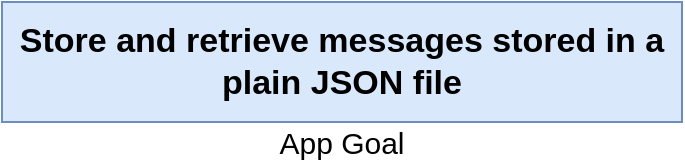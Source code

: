 <mxfile version="13.3.7" type="device" pages="17"><diagram id="Wee5JL9bCez5p_TSzyPW" name="01 - messages"><mxGraphModel dx="391" dy="241" grid="1" gridSize="10" guides="1" tooltips="1" connect="1" arrows="1" fold="1" page="1" pageScale="1" pageWidth="1920" pageHeight="1200" math="0" shadow="0"><root><mxCell id="0"/><mxCell id="1" parent="0"/><mxCell id="cFyyWVROG3oHhUGEVUZS-1" value="Store and retrieve messages stored in a plain JSON file" style="rounded=0;whiteSpace=wrap;html=1;fillColor=#dae8fc;strokeColor=#6c8ebf;fontStyle=1;fontSize=17;" vertex="1" parent="1"><mxGeometry x="540" y="400" width="340" height="60" as="geometry"/></mxCell><mxCell id="cFyyWVROG3oHhUGEVUZS-2" value="App Goal" style="text;html=1;strokeColor=none;fillColor=none;align=center;verticalAlign=middle;whiteSpace=wrap;rounded=0;fontStyle=0;fontSize=15;" vertex="1" parent="1"><mxGeometry x="650" y="460" width="120" height="20" as="geometry"/></mxCell></root></mxGraphModel></diagram><diagram id="q2DC3rQtcyxZArfRKklq" name="03 - parts"><mxGraphModel dx="598" dy="369" grid="1" gridSize="10" guides="1" tooltips="1" connect="1" arrows="1" fold="1" page="1" pageScale="1" pageWidth="1920" pageHeight="1200" math="0" shadow="0"><root><mxCell id="F31U1yiggDKQrnPo8bW6-0"/><mxCell id="F31U1yiggDKQrnPo8bW6-1" parent="F31U1yiggDKQrnPo8bW6-0"/><mxCell id="F31U1yiggDKQrnPo8bW6-2" value="Server" style="rounded=0;whiteSpace=wrap;html=1;shadow=0;strokeWidth=1;fontSize=14;fontStyle=1;fillColor=#dae8fc;strokeColor=#6c8ebf;" vertex="1" parent="F31U1yiggDKQrnPo8bW6-1"><mxGeometry x="790" y="300" width="400" height="30" as="geometry"/></mxCell><mxCell id="F31U1yiggDKQrnPo8bW6-3" value="" style="rounded=0;whiteSpace=wrap;html=1;shadow=0;strokeWidth=1;fontSize=14;fontStyle=1;fillColor=#dae8fc;strokeColor=#6c8ebf;" vertex="1" parent="F31U1yiggDKQrnPo8bW6-1"><mxGeometry x="790" y="330" width="400" height="150" as="geometry"/></mxCell><mxCell id="F31U1yiggDKQrnPo8bW6-4" style="edgeStyle=orthogonalEdgeStyle;rounded=0;orthogonalLoop=1;jettySize=auto;html=1;exitX=1;exitY=0.5;exitDx=0;exitDy=0;strokeWidth=1;fontSize=14;" edge="1" parent="F31U1yiggDKQrnPo8bW6-1" source="F31U1yiggDKQrnPo8bW6-5"><mxGeometry relative="1" as="geometry"><mxPoint x="790" y="364.905" as="targetPoint"/></mxGeometry></mxCell><mxCell id="F31U1yiggDKQrnPo8bW6-5" value="Request" style="rounded=0;whiteSpace=wrap;html=1;shadow=0;strokeWidth=1;fontSize=14;" vertex="1" parent="F31U1yiggDKQrnPo8bW6-1"><mxGeometry x="690" y="345" width="70" height="40" as="geometry"/></mxCell><mxCell id="F31U1yiggDKQrnPo8bW6-6" style="edgeStyle=orthogonalEdgeStyle;rounded=0;orthogonalLoop=1;jettySize=auto;html=1;exitX=1;exitY=0.5;exitDx=0;exitDy=0;strokeWidth=1;fontSize=14;entryX=1;entryY=0.5;entryDx=0;entryDy=0;" edge="1" parent="F31U1yiggDKQrnPo8bW6-1" target="F31U1yiggDKQrnPo8bW6-7"><mxGeometry relative="1" as="geometry"><mxPoint x="790" y="414.905" as="sourcePoint"/></mxGeometry></mxCell><mxCell id="F31U1yiggDKQrnPo8bW6-7" value="Response" style="rounded=0;whiteSpace=wrap;html=1;shadow=0;strokeWidth=1;fontSize=14;" vertex="1" parent="F31U1yiggDKQrnPo8bW6-1"><mxGeometry x="690" y="395" width="70" height="40" as="geometry"/></mxCell><mxCell id="F31U1yiggDKQrnPo8bW6-8" style="edgeStyle=orthogonalEdgeStyle;rounded=0;orthogonalLoop=1;jettySize=auto;html=1;exitX=1;exitY=0.5;exitDx=0;exitDy=0;strokeWidth=1;fontSize=12;" edge="1" parent="F31U1yiggDKQrnPo8bW6-1" source="F31U1yiggDKQrnPo8bW6-9" target="F31U1yiggDKQrnPo8bW6-11"><mxGeometry relative="1" as="geometry"/></mxCell><mxCell id="F31U1yiggDKQrnPo8bW6-9" value="Validate data contained in the request" style="rounded=0;whiteSpace=wrap;html=1;shadow=0;strokeWidth=1;fontSize=12;fontStyle=2" vertex="1" parent="F31U1yiggDKQrnPo8bW6-1"><mxGeometry x="800" y="350" width="60" height="80" as="geometry"/></mxCell><mxCell id="F31U1yiggDKQrnPo8bW6-10" style="edgeStyle=orthogonalEdgeStyle;rounded=0;orthogonalLoop=1;jettySize=auto;html=1;exitX=1;exitY=0.5;exitDx=0;exitDy=0;entryX=0;entryY=0.5;entryDx=0;entryDy=0;strokeWidth=1;fontSize=12;" edge="1" parent="F31U1yiggDKQrnPo8bW6-1" source="F31U1yiggDKQrnPo8bW6-11" target="F31U1yiggDKQrnPo8bW6-12"><mxGeometry relative="1" as="geometry"/></mxCell><mxCell id="F31U1yiggDKQrnPo8bW6-11" value="Make sure the user is authen-ticated" style="rounded=0;whiteSpace=wrap;html=1;shadow=0;strokeWidth=1;fontSize=12;fontStyle=2" vertex="1" parent="F31U1yiggDKQrnPo8bW6-1"><mxGeometry x="880" y="350" width="60" height="80" as="geometry"/></mxCell><mxCell id="F31U1yiggDKQrnPo8bW6-12" value="Route the request to a particular function" style="rounded=0;whiteSpace=wrap;html=1;shadow=0;strokeWidth=1;fontSize=12;fontStyle=2" vertex="1" parent="F31U1yiggDKQrnPo8bW6-1"><mxGeometry x="960" y="350" width="60" height="80" as="geometry"/></mxCell><mxCell id="F31U1yiggDKQrnPo8bW6-13" style="edgeStyle=orthogonalEdgeStyle;rounded=0;orthogonalLoop=1;jettySize=auto;html=1;exitX=1;exitY=0.5;exitDx=0;exitDy=0;entryX=0;entryY=0.5;entryDx=0;entryDy=0;strokeWidth=1;fontSize=12;" edge="1" parent="F31U1yiggDKQrnPo8bW6-1" target="F31U1yiggDKQrnPo8bW6-14"><mxGeometry relative="1" as="geometry"><mxPoint x="1020" y="390" as="sourcePoint"/></mxGeometry></mxCell><mxCell id="F31U1yiggDKQrnPo8bW6-14" value="Run some business logic" style="rounded=0;whiteSpace=wrap;html=1;shadow=0;strokeWidth=1;fontSize=12;fontStyle=2" vertex="1" parent="F31U1yiggDKQrnPo8bW6-1"><mxGeometry x="1040" y="350" width="60" height="80" as="geometry"/></mxCell><mxCell id="F31U1yiggDKQrnPo8bW6-15" style="edgeStyle=orthogonalEdgeStyle;rounded=0;orthogonalLoop=1;jettySize=auto;html=1;exitX=1;exitY=0.5;exitDx=0;exitDy=0;entryX=0;entryY=0.5;entryDx=0;entryDy=0;strokeWidth=1;fontSize=12;" edge="1" parent="F31U1yiggDKQrnPo8bW6-1" target="F31U1yiggDKQrnPo8bW6-16"><mxGeometry relative="1" as="geometry"><mxPoint x="1100" y="390" as="sourcePoint"/></mxGeometry></mxCell><mxCell id="F31U1yiggDKQrnPo8bW6-16" value="Access a database" style="rounded=0;whiteSpace=wrap;html=1;shadow=0;strokeWidth=1;fontSize=12;fontStyle=2" vertex="1" parent="F31U1yiggDKQrnPo8bW6-1"><mxGeometry x="1120" y="350" width="60" height="80" as="geometry"/></mxCell><mxCell id="F31U1yiggDKQrnPo8bW6-17" value="Pipe" style="rounded=0;whiteSpace=wrap;html=1;shadow=0;strokeWidth=1;fontSize=12;fontStyle=1;fillColor=#ffe6cc;strokeColor=#d79b00;" vertex="1" parent="F31U1yiggDKQrnPo8bW6-1"><mxGeometry x="800" y="430" width="60" height="40" as="geometry"/></mxCell><mxCell id="F31U1yiggDKQrnPo8bW6-18" value="Guard" style="rounded=0;whiteSpace=wrap;html=1;shadow=0;strokeWidth=1;fontSize=12;fontStyle=1;fillColor=#ffe6cc;strokeColor=#d79b00;" vertex="1" parent="F31U1yiggDKQrnPo8bW6-1"><mxGeometry x="880" y="430" width="60" height="40" as="geometry"/></mxCell><mxCell id="F31U1yiggDKQrnPo8bW6-19" value="Controller" style="rounded=0;whiteSpace=wrap;html=1;shadow=0;strokeWidth=1;fontSize=12;fontStyle=1;fillColor=#ffe6cc;strokeColor=#d79b00;" vertex="1" parent="F31U1yiggDKQrnPo8bW6-1"><mxGeometry x="960" y="430" width="60" height="40" as="geometry"/></mxCell><mxCell id="F31U1yiggDKQrnPo8bW6-20" value="Service" style="rounded=0;whiteSpace=wrap;html=1;shadow=0;strokeWidth=1;fontSize=12;fontStyle=1;fillColor=#ffe6cc;strokeColor=#d79b00;" vertex="1" parent="F31U1yiggDKQrnPo8bW6-1"><mxGeometry x="1040" y="430" width="60" height="40" as="geometry"/></mxCell><mxCell id="F31U1yiggDKQrnPo8bW6-21" value="Repository" style="rounded=0;whiteSpace=wrap;html=1;shadow=0;strokeWidth=1;fontSize=11;fontStyle=1;fillColor=#ffe6cc;strokeColor=#d79b00;" vertex="1" parent="F31U1yiggDKQrnPo8bW6-1"><mxGeometry x="1120" y="430" width="60" height="40" as="geometry"/></mxCell><mxCell id="F31U1yiggDKQrnPo8bW6-22" value="" style="shape=curlyBracket;whiteSpace=wrap;html=1;rounded=1;shadow=0;strokeWidth=2;fontSize=11;rotation=-90;" vertex="1" parent="F31U1yiggDKQrnPo8bW6-1"><mxGeometry x="975" y="300" width="30" height="380" as="geometry"/></mxCell><mxCell id="F31U1yiggDKQrnPo8bW6-23" value="Nest has tools to help us write these" style="text;html=1;strokeColor=none;fillColor=none;align=center;verticalAlign=middle;whiteSpace=wrap;rounded=0;shadow=0;fontSize=11;fontStyle=2" vertex="1" parent="F31U1yiggDKQrnPo8bW6-1"><mxGeometry x="935" y="504" width="110" height="20" as="geometry"/></mxCell></root></mxGraphModel></diagram><diagram id="jLlMhjS-RdyllP8iOboV" name="02 - reqs"><mxGraphModel dx="670" dy="412" grid="1" gridSize="10" guides="1" tooltips="1" connect="1" arrows="1" fold="1" page="1" pageScale="1" pageWidth="1920" pageHeight="1200" math="0" shadow="0"><root><mxCell id="Xlnm_-yzdJyXR0O6my_B-0"/><mxCell id="Xlnm_-yzdJyXR0O6my_B-1" parent="Xlnm_-yzdJyXR0O6my_B-0"/><mxCell id="Xlnm_-yzdJyXR0O6my_B-5" style="edgeStyle=orthogonalEdgeStyle;rounded=0;orthogonalLoop=1;jettySize=auto;html=1;exitX=1;exitY=0.5;exitDx=0;exitDy=0;fontSize=15;" edge="1" parent="Xlnm_-yzdJyXR0O6my_B-1" source="Xlnm_-yzdJyXR0O6my_B-2" target="Xlnm_-yzdJyXR0O6my_B-4"><mxGeometry relative="1" as="geometry"/></mxCell><mxCell id="Xlnm_-yzdJyXR0O6my_B-2" value="GET&lt;br&gt;localhost:3000/messages" style="rounded=0;whiteSpace=wrap;html=1;fontSize=15;" vertex="1" parent="Xlnm_-yzdJyXR0O6my_B-1"><mxGeometry x="460" y="400" width="180" height="60" as="geometry"/></mxCell><mxCell id="Xlnm_-yzdJyXR0O6my_B-3" value="Request" style="rounded=0;whiteSpace=wrap;html=1;fontSize=15;fillColor=#f5f5f5;strokeColor=#666666;fontColor=#333333;fontStyle=1" vertex="1" parent="Xlnm_-yzdJyXR0O6my_B-1"><mxGeometry x="460" y="370" width="180" height="30" as="geometry"/></mxCell><mxCell id="Xlnm_-yzdJyXR0O6my_B-4" value="" style="rounded=0;whiteSpace=wrap;html=1;fontSize=15;fillColor=#dae8fc;strokeColor=#6c8ebf;" vertex="1" parent="Xlnm_-yzdJyXR0O6my_B-1"><mxGeometry x="670" y="350" width="400" height="160" as="geometry"/></mxCell><mxCell id="Xlnm_-yzdJyXR0O6my_B-6" value="Server" style="rounded=0;whiteSpace=wrap;html=1;fontSize=15;fillColor=#dae8fc;strokeColor=#6c8ebf;" vertex="1" parent="Xlnm_-yzdJyXR0O6my_B-1"><mxGeometry x="670" y="320" width="400" height="30" as="geometry"/></mxCell><mxCell id="kUVh2XyCNEA1zXnFfgLt-0" value="Retrieve a list of all messages" style="text;html=1;strokeColor=none;fillColor=none;align=center;verticalAlign=middle;whiteSpace=wrap;rounded=0;fontSize=15;fontStyle=2" vertex="1" parent="Xlnm_-yzdJyXR0O6my_B-1"><mxGeometry x="495" y="470" width="110" height="20" as="geometry"/></mxCell><mxCell id="k8wS2ZRJz_u-9EwZZqXX-4" value="Route the request to a particular function" style="rounded=0;whiteSpace=wrap;html=1;shadow=0;strokeWidth=1;fontSize=12;fontStyle=2" vertex="1" parent="Xlnm_-yzdJyXR0O6my_B-1"><mxGeometry x="840" y="370" width="60" height="80" as="geometry"/></mxCell><mxCell id="k8wS2ZRJz_u-9EwZZqXX-5" style="edgeStyle=orthogonalEdgeStyle;rounded=0;orthogonalLoop=1;jettySize=auto;html=1;exitX=1;exitY=0.5;exitDx=0;exitDy=0;entryX=0;entryY=0.5;entryDx=0;entryDy=0;strokeWidth=1;fontSize=12;" edge="1" parent="Xlnm_-yzdJyXR0O6my_B-1" target="k8wS2ZRJz_u-9EwZZqXX-6"><mxGeometry relative="1" as="geometry"><mxPoint x="900" y="410" as="sourcePoint"/></mxGeometry></mxCell><mxCell id="k8wS2ZRJz_u-9EwZZqXX-6" value="Run some business logic" style="rounded=0;whiteSpace=wrap;html=1;shadow=0;strokeWidth=1;fontSize=12;fontStyle=2" vertex="1" parent="Xlnm_-yzdJyXR0O6my_B-1"><mxGeometry x="920" y="370" width="60" height="80" as="geometry"/></mxCell><mxCell id="k8wS2ZRJz_u-9EwZZqXX-7" style="edgeStyle=orthogonalEdgeStyle;rounded=0;orthogonalLoop=1;jettySize=auto;html=1;exitX=1;exitY=0.5;exitDx=0;exitDy=0;entryX=0;entryY=0.5;entryDx=0;entryDy=0;strokeWidth=1;fontSize=12;" edge="1" parent="Xlnm_-yzdJyXR0O6my_B-1" target="k8wS2ZRJz_u-9EwZZqXX-8"><mxGeometry relative="1" as="geometry"><mxPoint x="980" y="410" as="sourcePoint"/></mxGeometry></mxCell><mxCell id="k8wS2ZRJz_u-9EwZZqXX-8" value="Access a database" style="rounded=0;whiteSpace=wrap;html=1;shadow=0;strokeWidth=1;fontSize=12;fontStyle=2" vertex="1" parent="Xlnm_-yzdJyXR0O6my_B-1"><mxGeometry x="1000" y="370" width="60" height="80" as="geometry"/></mxCell><mxCell id="k8wS2ZRJz_u-9EwZZqXX-11" value="Controller" style="rounded=0;whiteSpace=wrap;html=1;shadow=0;strokeWidth=1;fontSize=12;fontStyle=1;fillColor=#ffe6cc;strokeColor=#d79b00;" vertex="1" parent="Xlnm_-yzdJyXR0O6my_B-1"><mxGeometry x="840" y="450" width="60" height="40" as="geometry"/></mxCell><mxCell id="k8wS2ZRJz_u-9EwZZqXX-12" value="Service" style="rounded=0;whiteSpace=wrap;html=1;shadow=0;strokeWidth=1;fontSize=12;fontStyle=1;fillColor=#ffe6cc;strokeColor=#d79b00;" vertex="1" parent="Xlnm_-yzdJyXR0O6my_B-1"><mxGeometry x="920" y="450" width="60" height="40" as="geometry"/></mxCell><mxCell id="k8wS2ZRJz_u-9EwZZqXX-13" value="Repository" style="rounded=0;whiteSpace=wrap;html=1;shadow=0;strokeWidth=1;fontSize=11;fontStyle=1;fillColor=#ffe6cc;strokeColor=#d79b00;" vertex="1" parent="Xlnm_-yzdJyXR0O6my_B-1"><mxGeometry x="1000" y="450" width="60" height="40" as="geometry"/></mxCell></root></mxGraphModel></diagram><diagram name="04 - req" id="FR6gNwG6nKSy8e5c0Au0"><mxGraphModel dx="611" dy="377" grid="1" gridSize="10" guides="1" tooltips="1" connect="1" arrows="1" fold="1" page="1" pageScale="1" pageWidth="1920" pageHeight="1200" math="0" shadow="0"><root><mxCell id="LJvOqr9XfGcsqihXkgTK-0"/><mxCell id="LJvOqr9XfGcsqihXkgTK-1" parent="LJvOqr9XfGcsqihXkgTK-0"/><mxCell id="LJvOqr9XfGcsqihXkgTK-2" style="edgeStyle=orthogonalEdgeStyle;rounded=0;orthogonalLoop=1;jettySize=auto;html=1;exitX=1;exitY=0.5;exitDx=0;exitDy=0;fontSize=15;" edge="1" parent="LJvOqr9XfGcsqihXkgTK-1" source="LJvOqr9XfGcsqihXkgTK-3" target="LJvOqr9XfGcsqihXkgTK-5"><mxGeometry relative="1" as="geometry"/></mxCell><mxCell id="LJvOqr9XfGcsqihXkgTK-3" value="GET&lt;br style=&quot;font-size: 13px&quot;&gt;localhost:3000/messages/:id" style="rounded=0;whiteSpace=wrap;html=1;fontSize=13;" vertex="1" parent="LJvOqr9XfGcsqihXkgTK-1"><mxGeometry x="460" y="400" width="180" height="60" as="geometry"/></mxCell><mxCell id="LJvOqr9XfGcsqihXkgTK-4" value="Request" style="rounded=0;whiteSpace=wrap;html=1;fontSize=15;fillColor=#f5f5f5;strokeColor=#666666;fontColor=#333333;fontStyle=1" vertex="1" parent="LJvOqr9XfGcsqihXkgTK-1"><mxGeometry x="460" y="370" width="180" height="30" as="geometry"/></mxCell><mxCell id="LJvOqr9XfGcsqihXkgTK-5" value="" style="rounded=0;whiteSpace=wrap;html=1;fontSize=15;fillColor=#dae8fc;strokeColor=#6c8ebf;" vertex="1" parent="LJvOqr9XfGcsqihXkgTK-1"><mxGeometry x="670" y="350" width="400" height="160" as="geometry"/></mxCell><mxCell id="LJvOqr9XfGcsqihXkgTK-6" value="Server" style="rounded=0;whiteSpace=wrap;html=1;fontSize=15;fillColor=#dae8fc;strokeColor=#6c8ebf;" vertex="1" parent="LJvOqr9XfGcsqihXkgTK-1"><mxGeometry x="670" y="320" width="400" height="30" as="geometry"/></mxCell><mxCell id="LJvOqr9XfGcsqihXkgTK-7" value="Retrieve a message with a particular ID" style="text;html=1;strokeColor=none;fillColor=none;align=center;verticalAlign=middle;whiteSpace=wrap;rounded=0;fontSize=15;fontStyle=2" vertex="1" parent="LJvOqr9XfGcsqihXkgTK-1"><mxGeometry x="495" y="475" width="110" height="20" as="geometry"/></mxCell><mxCell id="LJvOqr9XfGcsqihXkgTK-12" value="Route the request to a particular function" style="rounded=0;whiteSpace=wrap;html=1;shadow=0;strokeWidth=1;fontSize=12;fontStyle=2" vertex="1" parent="LJvOqr9XfGcsqihXkgTK-1"><mxGeometry x="840" y="370" width="60" height="80" as="geometry"/></mxCell><mxCell id="LJvOqr9XfGcsqihXkgTK-13" style="edgeStyle=orthogonalEdgeStyle;rounded=0;orthogonalLoop=1;jettySize=auto;html=1;exitX=1;exitY=0.5;exitDx=0;exitDy=0;entryX=0;entryY=0.5;entryDx=0;entryDy=0;strokeWidth=1;fontSize=12;" edge="1" parent="LJvOqr9XfGcsqihXkgTK-1" target="LJvOqr9XfGcsqihXkgTK-14"><mxGeometry relative="1" as="geometry"><mxPoint x="900" y="410" as="sourcePoint"/></mxGeometry></mxCell><mxCell id="LJvOqr9XfGcsqihXkgTK-14" value="Run some business logic" style="rounded=0;whiteSpace=wrap;html=1;shadow=0;strokeWidth=1;fontSize=12;fontStyle=2" vertex="1" parent="LJvOqr9XfGcsqihXkgTK-1"><mxGeometry x="920" y="370" width="60" height="80" as="geometry"/></mxCell><mxCell id="LJvOqr9XfGcsqihXkgTK-15" style="edgeStyle=orthogonalEdgeStyle;rounded=0;orthogonalLoop=1;jettySize=auto;html=1;exitX=1;exitY=0.5;exitDx=0;exitDy=0;entryX=0;entryY=0.5;entryDx=0;entryDy=0;strokeWidth=1;fontSize=12;" edge="1" parent="LJvOqr9XfGcsqihXkgTK-1" target="LJvOqr9XfGcsqihXkgTK-16"><mxGeometry relative="1" as="geometry"><mxPoint x="980" y="410" as="sourcePoint"/></mxGeometry></mxCell><mxCell id="LJvOqr9XfGcsqihXkgTK-16" value="Access a database" style="rounded=0;whiteSpace=wrap;html=1;shadow=0;strokeWidth=1;fontSize=12;fontStyle=2" vertex="1" parent="LJvOqr9XfGcsqihXkgTK-1"><mxGeometry x="1000" y="370" width="60" height="80" as="geometry"/></mxCell><mxCell id="LJvOqr9XfGcsqihXkgTK-19" value="Controller" style="rounded=0;whiteSpace=wrap;html=1;shadow=0;strokeWidth=1;fontSize=12;fontStyle=1;fillColor=#ffe6cc;strokeColor=#d79b00;" vertex="1" parent="LJvOqr9XfGcsqihXkgTK-1"><mxGeometry x="840" y="450" width="60" height="40" as="geometry"/></mxCell><mxCell id="LJvOqr9XfGcsqihXkgTK-20" value="Service" style="rounded=0;whiteSpace=wrap;html=1;shadow=0;strokeWidth=1;fontSize=12;fontStyle=1;fillColor=#ffe6cc;strokeColor=#d79b00;" vertex="1" parent="LJvOqr9XfGcsqihXkgTK-1"><mxGeometry x="920" y="450" width="60" height="40" as="geometry"/></mxCell><mxCell id="LJvOqr9XfGcsqihXkgTK-21" value="Repository" style="rounded=0;whiteSpace=wrap;html=1;shadow=0;strokeWidth=1;fontSize=11;fontStyle=1;fillColor=#ffe6cc;strokeColor=#d79b00;" vertex="1" parent="LJvOqr9XfGcsqihXkgTK-1"><mxGeometry x="1000" y="450" width="60" height="40" as="geometry"/></mxCell></root></mxGraphModel></diagram><diagram id="0_v4HP_unUwSBTjHW3Xz" name="06 - total"><mxGraphModel dx="562" dy="346" grid="1" gridSize="10" guides="1" tooltips="1" connect="1" arrows="1" fold="1" page="1" pageScale="1" pageWidth="1920" pageHeight="1200" math="0" shadow="0"><root><mxCell id="BopcmbULcPNkcxOHlXUo-0"/><mxCell id="BopcmbULcPNkcxOHlXUo-1" parent="BopcmbULcPNkcxOHlXUo-0"/><mxCell id="BopcmbULcPNkcxOHlXUo-2" value="" style="rounded=0;whiteSpace=wrap;html=1;fontSize=15;fillColor=#dae8fc;strokeColor=#6c8ebf;" vertex="1" parent="BopcmbULcPNkcxOHlXUo-1"><mxGeometry x="670" y="350" width="400" height="200" as="geometry"/></mxCell><mxCell id="BopcmbULcPNkcxOHlXUo-3" value="Server" style="rounded=0;whiteSpace=wrap;html=1;fontSize=15;fillColor=#dae8fc;strokeColor=#6c8ebf;" vertex="1" parent="BopcmbULcPNkcxOHlXUo-1"><mxGeometry x="670" y="320" width="400" height="30" as="geometry"/></mxCell><mxCell id="o7pXtXuopxYSifDAui8V-0" style="edgeStyle=orthogonalEdgeStyle;rounded=0;orthogonalLoop=1;jettySize=auto;html=1;exitX=1;exitY=0.5;exitDx=0;exitDy=0;entryX=0;entryY=0.5;entryDx=0;entryDy=0;fontSize=15;" edge="1" parent="BopcmbULcPNkcxOHlXUo-1" source="BopcmbULcPNkcxOHlXUo-5" target="BopcmbULcPNkcxOHlXUo-8"><mxGeometry relative="1" as="geometry"/></mxCell><mxCell id="BopcmbULcPNkcxOHlXUo-5" value="Validate data contained in the request" style="rounded=0;whiteSpace=wrap;html=1;shadow=0;strokeWidth=1;fontSize=12;fontStyle=2" vertex="1" parent="BopcmbULcPNkcxOHlXUo-1"><mxGeometry x="680" y="370" width="60" height="80" as="geometry"/></mxCell><mxCell id="BopcmbULcPNkcxOHlXUo-8" value="Route the request to a particular function" style="rounded=0;whiteSpace=wrap;html=1;shadow=0;strokeWidth=1;fontSize=12;fontStyle=2" vertex="1" parent="BopcmbULcPNkcxOHlXUo-1"><mxGeometry x="770" y="370" width="130" height="80" as="geometry"/></mxCell><mxCell id="BopcmbULcPNkcxOHlXUo-9" style="edgeStyle=orthogonalEdgeStyle;rounded=0;orthogonalLoop=1;jettySize=auto;html=1;exitX=1;exitY=0.5;exitDx=0;exitDy=0;entryX=0;entryY=0.5;entryDx=0;entryDy=0;strokeWidth=1;fontSize=12;" edge="1" parent="BopcmbULcPNkcxOHlXUo-1" target="BopcmbULcPNkcxOHlXUo-10"><mxGeometry relative="1" as="geometry"><mxPoint x="900" y="410" as="sourcePoint"/></mxGeometry></mxCell><mxCell id="BopcmbULcPNkcxOHlXUo-10" value="Run some business logic" style="rounded=0;whiteSpace=wrap;html=1;shadow=0;strokeWidth=1;fontSize=12;fontStyle=2" vertex="1" parent="BopcmbULcPNkcxOHlXUo-1"><mxGeometry x="920" y="370" width="60" height="80" as="geometry"/></mxCell><mxCell id="BopcmbULcPNkcxOHlXUo-11" style="edgeStyle=orthogonalEdgeStyle;rounded=0;orthogonalLoop=1;jettySize=auto;html=1;exitX=1;exitY=0.5;exitDx=0;exitDy=0;entryX=0;entryY=0.5;entryDx=0;entryDy=0;strokeWidth=1;fontSize=12;" edge="1" parent="BopcmbULcPNkcxOHlXUo-1" target="BopcmbULcPNkcxOHlXUo-12"><mxGeometry relative="1" as="geometry"><mxPoint x="980" y="410" as="sourcePoint"/></mxGeometry></mxCell><mxCell id="BopcmbULcPNkcxOHlXUo-12" value="Access a database" style="rounded=0;whiteSpace=wrap;html=1;shadow=0;strokeWidth=1;fontSize=12;fontStyle=2" vertex="1" parent="BopcmbULcPNkcxOHlXUo-1"><mxGeometry x="1000" y="370" width="60" height="80" as="geometry"/></mxCell><mxCell id="BopcmbULcPNkcxOHlXUo-13" value="Pipe" style="rounded=0;whiteSpace=wrap;html=1;shadow=0;strokeWidth=1;fontSize=12;fontStyle=1;fillColor=#ffe6cc;strokeColor=#d79b00;" vertex="1" parent="BopcmbULcPNkcxOHlXUo-1"><mxGeometry x="680" y="450" width="60" height="40" as="geometry"/></mxCell><mxCell id="BopcmbULcPNkcxOHlXUo-15" value="MessagesController" style="rounded=0;whiteSpace=wrap;html=1;shadow=0;strokeWidth=1;fontSize=12;fontStyle=1;fillColor=#ffe6cc;strokeColor=#d79b00;" vertex="1" parent="BopcmbULcPNkcxOHlXUo-1"><mxGeometry x="770" y="450" width="130" height="40" as="geometry"/></mxCell><mxCell id="BopcmbULcPNkcxOHlXUo-16" value="Messages&lt;br&gt;Service" style="rounded=0;whiteSpace=wrap;html=1;shadow=0;strokeWidth=1;fontSize=12;fontStyle=1;fillColor=#ffe6cc;strokeColor=#d79b00;" vertex="1" parent="BopcmbULcPNkcxOHlXUo-1"><mxGeometry x="920" y="450" width="60" height="40" as="geometry"/></mxCell><mxCell id="BopcmbULcPNkcxOHlXUo-17" value="Messages&lt;br&gt;Repository" style="rounded=0;whiteSpace=wrap;html=1;shadow=0;strokeWidth=1;fontSize=11;fontStyle=1;fillColor=#ffe6cc;strokeColor=#d79b00;" vertex="1" parent="BopcmbULcPNkcxOHlXUo-1"><mxGeometry x="1000" y="450" width="60" height="40" as="geometry"/></mxCell><mxCell id="BopcmbULcPNkcxOHlXUo-18" value="Messages" style="rounded=0;whiteSpace=wrap;html=1;shadow=0;strokeWidth=1;fontSize=11;fontStyle=1;fillColor=#ffe6cc;strokeColor=#d79b00;" vertex="1" parent="BopcmbULcPNkcxOHlXUo-1"><mxGeometry x="680" y="490" width="380" height="30" as="geometry"/></mxCell></root></mxGraphModel></diagram><diagram id="cpL5FjXItRPoegDOHMvN" name="07 - g"><mxGraphModel dx="391" dy="241" grid="1" gridSize="10" guides="1" tooltips="1" connect="1" arrows="1" fold="1" page="1" pageScale="1" pageWidth="1920" pageHeight="1200" math="0" shadow="0"><root><mxCell id="OKMWBfedsC7NZuI_u4X--0"/><mxCell id="OKMWBfedsC7NZuI_u4X--1" parent="OKMWBfedsC7NZuI_u4X--0"/><mxCell id="OKMWBfedsC7NZuI_u4X--2" value="nest generate" style="rounded=0;whiteSpace=wrap;html=1;fontSize=13;fillColor=#dae8fc;strokeColor=#6c8ebf;fontStyle=1" vertex="1" parent="OKMWBfedsC7NZuI_u4X--1"><mxGeometry x="490" y="350" width="110" height="40" as="geometry"/></mxCell><mxCell id="OKMWBfedsC7NZuI_u4X--3" value="controller" style="rounded=0;whiteSpace=wrap;html=1;fontSize=13;fillColor=#dae8fc;strokeColor=#6c8ebf;fontStyle=1" vertex="1" parent="OKMWBfedsC7NZuI_u4X--1"><mxGeometry x="640" y="350" width="70" height="40" as="geometry"/></mxCell><mxCell id="OKMWBfedsC7NZuI_u4X--4" value="messages/messages" style="rounded=0;whiteSpace=wrap;html=1;fontSize=13;fillColor=#dae8fc;strokeColor=#6c8ebf;fontStyle=1" vertex="1" parent="OKMWBfedsC7NZuI_u4X--1"><mxGeometry x="710" y="350" width="150" height="40" as="geometry"/></mxCell><mxCell id="tDYt8gC08EVLMzKr91sI-0" value="--flat" style="rounded=0;whiteSpace=wrap;html=1;fontSize=13;fillColor=#dae8fc;strokeColor=#6c8ebf;fontStyle=1" vertex="1" parent="OKMWBfedsC7NZuI_u4X--1"><mxGeometry x="860" y="350" width="70" height="40" as="geometry"/></mxCell><mxCell id="tDYt8gC08EVLMzKr91sI-1" value="" style="shape=curlyBracket;whiteSpace=wrap;html=1;rounded=1;fontSize=13;rotation=-90;" vertex="1" parent="OKMWBfedsC7NZuI_u4X--1"><mxGeometry x="736.25" y="362.75" width="32.5" height="59" as="geometry"/></mxCell><mxCell id="tDYt8gC08EVLMzKr91sI-2" value="" style="shape=curlyBracket;whiteSpace=wrap;html=1;rounded=1;fontSize=13;rotation=90;" vertex="1" parent="OKMWBfedsC7NZuI_u4X--1"><mxGeometry x="665" y="300" width="20" height="70" as="geometry"/></mxCell><mxCell id="tDYt8gC08EVLMzKr91sI-3" value="" style="shape=curlyBracket;whiteSpace=wrap;html=1;rounded=1;fontSize=13;rotation=90;" vertex="1" parent="OKMWBfedsC7NZuI_u4X--1"><mxGeometry x="800" y="316" width="32.5" height="59" as="geometry"/></mxCell><mxCell id="tDYt8gC08EVLMzKr91sI-4" value="" style="shape=curlyBracket;whiteSpace=wrap;html=1;rounded=1;fontSize=13;rotation=-90;" vertex="1" parent="OKMWBfedsC7NZuI_u4X--1"><mxGeometry x="885" y="370" width="20" height="70" as="geometry"/></mxCell><mxCell id="tDYt8gC08EVLMzKr91sI-5" value="Type of class to generate" style="text;html=1;strokeColor=none;fillColor=none;align=center;verticalAlign=middle;whiteSpace=wrap;rounded=0;fontSize=10;fontStyle=2" vertex="1" parent="OKMWBfedsC7NZuI_u4X--1"><mxGeometry x="632.5" y="300" width="85" height="20" as="geometry"/></mxCell><mxCell id="tDYt8gC08EVLMzKr91sI-6" value="Place the file in the messages folder" style="text;html=1;strokeColor=none;fillColor=none;align=center;verticalAlign=middle;whiteSpace=wrap;rounded=0;fontSize=10;fontStyle=2" vertex="1" parent="OKMWBfedsC7NZuI_u4X--1"><mxGeometry x="710" y="413" width="85" height="20" as="geometry"/></mxCell><mxCell id="tDYt8gC08EVLMzKr91sI-7" value="Call the class 'messages'" style="text;html=1;strokeColor=none;fillColor=none;align=center;verticalAlign=middle;whiteSpace=wrap;rounded=0;fontSize=10;fontStyle=2" vertex="1" parent="OKMWBfedsC7NZuI_u4X--1"><mxGeometry x="773.75" y="300" width="85" height="20" as="geometry"/></mxCell><mxCell id="tDYt8gC08EVLMzKr91sI-8" value="Don't create an extra folder called 'controllers'" style="text;html=1;strokeColor=none;fillColor=none;align=center;verticalAlign=middle;whiteSpace=wrap;rounded=0;fontSize=10;fontStyle=2" vertex="1" parent="OKMWBfedsC7NZuI_u4X--1"><mxGeometry x="852.5" y="419" width="85" height="20" as="geometry"/></mxCell></root></mxGraphModel></diagram><diagram id="aG7djOOKUCE4XmYXa3B9" name="08 - routes"><mxGraphModel dx="670" dy="412" grid="1" gridSize="10" guides="1" tooltips="1" connect="1" arrows="1" fold="1" page="1" pageScale="1" pageWidth="1920" pageHeight="1200" math="0" shadow="0"><root><mxCell id="74lwoo31RAYJkhkGR71t-0"/><mxCell id="74lwoo31RAYJkhkGR71t-1" parent="74lwoo31RAYJkhkGR71t-0"/><mxCell id="YW2h8Je6et4V1UZQRjyM-0" style="edgeStyle=orthogonalEdgeStyle;rounded=0;orthogonalLoop=1;jettySize=auto;html=1;exitX=1;exitY=0.5;exitDx=0;exitDy=0;entryX=0;entryY=0.5;entryDx=0;entryDy=0;fontSize=12;" edge="1" parent="74lwoo31RAYJkhkGR71t-1" source="ycME0etlBum_MRqK-9Ig-0" target="ibSP0XeU7zEAtrDCaRN3-4"><mxGeometry relative="1" as="geometry"/></mxCell><mxCell id="ycME0etlBum_MRqK-9Ig-0" value="GET&lt;br&gt;/messages" style="rounded=0;whiteSpace=wrap;html=1;fontSize=15;" vertex="1" parent="74lwoo31RAYJkhkGR71t-1"><mxGeometry x="460" y="400" width="180" height="60" as="geometry"/></mxCell><mxCell id="ycME0etlBum_MRqK-9Ig-1" value="Request" style="rounded=0;whiteSpace=wrap;html=1;fontSize=15;fillColor=#f5f5f5;strokeColor=#666666;fontColor=#333333;fontStyle=1" vertex="1" parent="74lwoo31RAYJkhkGR71t-1"><mxGeometry x="460" y="370" width="180" height="30" as="geometry"/></mxCell><mxCell id="YW2h8Je6et4V1UZQRjyM-1" style="edgeStyle=orthogonalEdgeStyle;rounded=0;orthogonalLoop=1;jettySize=auto;html=1;exitX=1;exitY=0.5;exitDx=0;exitDy=0;entryX=0;entryY=0.5;entryDx=0;entryDy=0;fontSize=12;" edge="1" parent="74lwoo31RAYJkhkGR71t-1" source="7JISrJsJv5Vft8To6BZO-0" target="ibSP0XeU7zEAtrDCaRN3-5"><mxGeometry relative="1" as="geometry"/></mxCell><mxCell id="7JISrJsJv5Vft8To6BZO-0" value="POST&lt;br&gt;/messages" style="rounded=0;whiteSpace=wrap;html=1;fontSize=15;" vertex="1" parent="74lwoo31RAYJkhkGR71t-1"><mxGeometry x="460" y="512" width="180" height="60" as="geometry"/></mxCell><mxCell id="7JISrJsJv5Vft8To6BZO-1" value="Request" style="rounded=0;whiteSpace=wrap;html=1;fontSize=15;fillColor=#f5f5f5;strokeColor=#666666;fontColor=#333333;fontStyle=1" vertex="1" parent="74lwoo31RAYJkhkGR71t-1"><mxGeometry x="460" y="482" width="180" height="30" as="geometry"/></mxCell><mxCell id="7JISrJsJv5Vft8To6BZO-2" value="{ &quot;content&quot;: &quot;hi there&quot; }" style="rounded=0;whiteSpace=wrap;html=1;fontSize=15;" vertex="1" parent="74lwoo31RAYJkhkGR71t-1"><mxGeometry x="460" y="572" width="180" height="50" as="geometry"/></mxCell><mxCell id="YW2h8Je6et4V1UZQRjyM-2" style="edgeStyle=orthogonalEdgeStyle;rounded=0;orthogonalLoop=1;jettySize=auto;html=1;exitX=1;exitY=0.5;exitDx=0;exitDy=0;entryX=0;entryY=0.5;entryDx=0;entryDy=0;fontSize=12;" edge="1" parent="74lwoo31RAYJkhkGR71t-1" source="QYe6xOcuLzwYcwZbDmgI-0" target="ibSP0XeU7zEAtrDCaRN3-6"><mxGeometry relative="1" as="geometry"/></mxCell><mxCell id="QYe6xOcuLzwYcwZbDmgI-0" value="GET&lt;br style=&quot;font-size: 13px&quot;&gt;/messages/:id" style="rounded=0;whiteSpace=wrap;html=1;fontSize=13;" vertex="1" parent="74lwoo31RAYJkhkGR71t-1"><mxGeometry x="460" y="670" width="180" height="60" as="geometry"/></mxCell><mxCell id="QYe6xOcuLzwYcwZbDmgI-1" value="Request" style="rounded=0;whiteSpace=wrap;html=1;fontSize=15;fillColor=#f5f5f5;strokeColor=#666666;fontColor=#333333;fontStyle=1" vertex="1" parent="74lwoo31RAYJkhkGR71t-1"><mxGeometry x="460" y="640" width="180" height="30" as="geometry"/></mxCell><mxCell id="QYe6xOcuLzwYcwZbDmgI-2" value="List all messages" style="text;html=1;strokeColor=none;fillColor=none;align=right;verticalAlign=middle;whiteSpace=wrap;rounded=0;fontSize=10;" vertex="1" parent="74lwoo31RAYJkhkGR71t-1"><mxGeometry x="420" y="420" width="40" height="20" as="geometry"/></mxCell><mxCell id="QYe6xOcuLzwYcwZbDmgI-3" value="Create a message" style="text;html=1;strokeColor=none;fillColor=none;align=right;verticalAlign=middle;whiteSpace=wrap;rounded=0;fontSize=10;" vertex="1" parent="74lwoo31RAYJkhkGR71t-1"><mxGeometry x="420" y="550" width="40" height="12" as="geometry"/></mxCell><mxCell id="QYe6xOcuLzwYcwZbDmgI-4" value="Get a particular message" style="text;html=1;strokeColor=none;fillColor=none;align=right;verticalAlign=middle;whiteSpace=wrap;rounded=0;fontSize=10;" vertex="1" parent="74lwoo31RAYJkhkGR71t-1"><mxGeometry x="360" y="680" width="100" height="20" as="geometry"/></mxCell><mxCell id="ibSP0XeU7zEAtrDCaRN3-0" value="@Controller()" style="rounded=0;whiteSpace=wrap;html=1;fontSize=12;align=left;spacingLeft=7;" vertex="1" parent="74lwoo31RAYJkhkGR71t-1"><mxGeometry x="750" y="452" width="230" height="28" as="geometry"/></mxCell><mxCell id="ibSP0XeU7zEAtrDCaRN3-2" value="Option #1" style="rounded=0;whiteSpace=wrap;html=1;fontSize=19;align=center;fontStyle=1;fillColor=#dae8fc;strokeColor=#6c8ebf;" vertex="1" parent="74lwoo31RAYJkhkGR71t-1"><mxGeometry x="787.5" y="380" width="155" height="30" as="geometry"/></mxCell><mxCell id="ibSP0XeU7zEAtrDCaRN3-3" value="export class Messages Controller {" style="rounded=0;whiteSpace=wrap;html=1;fontSize=12;align=left;spacingLeft=7;" vertex="1" parent="74lwoo31RAYJkhkGR71t-1"><mxGeometry x="750" y="480" width="230" height="28" as="geometry"/></mxCell><mxCell id="ibSP0XeU7zEAtrDCaRN3-4" value="&amp;nbsp; &amp;nbsp; &amp;nbsp;&lt;b style=&quot;font-size: 12px;&quot;&gt;@Get('/messages')&lt;/b&gt;&lt;br style=&quot;font-size: 12px;&quot;&gt;&amp;nbsp; &amp;nbsp; &amp;nbsp;listMessages()&amp;nbsp;" style="rounded=0;whiteSpace=wrap;html=1;fontSize=12;align=left;spacingLeft=7;" vertex="1" parent="74lwoo31RAYJkhkGR71t-1"><mxGeometry x="750" y="508" width="230" height="32" as="geometry"/></mxCell><mxCell id="ibSP0XeU7zEAtrDCaRN3-5" value="&amp;nbsp; &amp;nbsp; &amp;nbsp;&lt;b style=&quot;font-size: 12px;&quot;&gt;@Post('/messages')&lt;/b&gt;&lt;br style=&quot;font-size: 12px;&quot;&gt;&amp;nbsp; &amp;nbsp; &amp;nbsp;createMessage()&amp;nbsp;" style="rounded=0;whiteSpace=wrap;html=1;fontSize=12;align=left;spacingLeft=7;" vertex="1" parent="74lwoo31RAYJkhkGR71t-1"><mxGeometry x="750" y="540" width="230" height="32" as="geometry"/></mxCell><mxCell id="ibSP0XeU7zEAtrDCaRN3-6" value="&amp;nbsp; &amp;nbsp; &amp;nbsp;&lt;b style=&quot;font-size: 12px;&quot;&gt;@Get('/messages/:id')&lt;/b&gt;&lt;br style=&quot;font-size: 12px;&quot;&gt;&amp;nbsp; &amp;nbsp; &amp;nbsp;getMessage()&amp;nbsp;" style="rounded=0;whiteSpace=wrap;html=1;fontSize=12;align=left;spacingLeft=7;" vertex="1" parent="74lwoo31RAYJkhkGR71t-1"><mxGeometry x="750" y="572" width="230" height="32" as="geometry"/></mxCell></root></mxGraphModel></diagram><diagram name="09 - two" id="NjobTuqJNWkVJXW5y3qg"><mxGraphModel dx="625" dy="385" grid="1" gridSize="10" guides="1" tooltips="1" connect="1" arrows="1" fold="1" page="1" pageScale="1" pageWidth="1920" pageHeight="1200" math="0" shadow="0"><root><mxCell id="KM2O4QMKvmwxfGFemyYP-0"/><mxCell id="KM2O4QMKvmwxfGFemyYP-1" parent="KM2O4QMKvmwxfGFemyYP-0"/><mxCell id="Kp6d5xyzZO3o9Pj-qERZ-0" style="edgeStyle=orthogonalEdgeStyle;rounded=0;orthogonalLoop=1;jettySize=auto;html=1;exitX=1;exitY=0.5;exitDx=0;exitDy=0;entryX=0;entryY=0.5;entryDx=0;entryDy=0;fontSize=12;" edge="1" parent="KM2O4QMKvmwxfGFemyYP-1" source="KM2O4QMKvmwxfGFemyYP-2" target="KM2O4QMKvmwxfGFemyYP-15"><mxGeometry relative="1" as="geometry"/></mxCell><mxCell id="KM2O4QMKvmwxfGFemyYP-2" value="GET&lt;br&gt;/messages" style="rounded=0;whiteSpace=wrap;html=1;fontSize=15;" vertex="1" parent="KM2O4QMKvmwxfGFemyYP-1"><mxGeometry x="460" y="400" width="180" height="60" as="geometry"/></mxCell><mxCell id="KM2O4QMKvmwxfGFemyYP-3" value="Request" style="rounded=0;whiteSpace=wrap;html=1;fontSize=15;fillColor=#f5f5f5;strokeColor=#666666;fontColor=#333333;fontStyle=1" vertex="1" parent="KM2O4QMKvmwxfGFemyYP-1"><mxGeometry x="460" y="370" width="180" height="30" as="geometry"/></mxCell><mxCell id="Kp6d5xyzZO3o9Pj-qERZ-1" style="edgeStyle=orthogonalEdgeStyle;rounded=0;orthogonalLoop=1;jettySize=auto;html=1;exitX=1;exitY=0.5;exitDx=0;exitDy=0;fontSize=12;" edge="1" parent="KM2O4QMKvmwxfGFemyYP-1" source="KM2O4QMKvmwxfGFemyYP-4" target="KM2O4QMKvmwxfGFemyYP-16"><mxGeometry relative="1" as="geometry"/></mxCell><mxCell id="KM2O4QMKvmwxfGFemyYP-4" value="POST&lt;br&gt;/messages" style="rounded=0;whiteSpace=wrap;html=1;fontSize=15;" vertex="1" parent="KM2O4QMKvmwxfGFemyYP-1"><mxGeometry x="460" y="512" width="180" height="60" as="geometry"/></mxCell><mxCell id="KM2O4QMKvmwxfGFemyYP-5" value="Request" style="rounded=0;whiteSpace=wrap;html=1;fontSize=15;fillColor=#f5f5f5;strokeColor=#666666;fontColor=#333333;fontStyle=1" vertex="1" parent="KM2O4QMKvmwxfGFemyYP-1"><mxGeometry x="460" y="482" width="180" height="30" as="geometry"/></mxCell><mxCell id="KM2O4QMKvmwxfGFemyYP-6" value="{ &quot;content&quot;: &quot;hi there&quot; }" style="rounded=0;whiteSpace=wrap;html=1;fontSize=15;" vertex="1" parent="KM2O4QMKvmwxfGFemyYP-1"><mxGeometry x="460" y="572" width="180" height="50" as="geometry"/></mxCell><mxCell id="Kp6d5xyzZO3o9Pj-qERZ-2" style="edgeStyle=orthogonalEdgeStyle;rounded=0;orthogonalLoop=1;jettySize=auto;html=1;exitX=1;exitY=0.5;exitDx=0;exitDy=0;entryX=0;entryY=0.5;entryDx=0;entryDy=0;fontSize=12;" edge="1" parent="KM2O4QMKvmwxfGFemyYP-1" source="KM2O4QMKvmwxfGFemyYP-7" target="KM2O4QMKvmwxfGFemyYP-17"><mxGeometry relative="1" as="geometry"/></mxCell><mxCell id="KM2O4QMKvmwxfGFemyYP-7" value="GET&lt;br style=&quot;font-size: 13px&quot;&gt;/messages/:id" style="rounded=0;whiteSpace=wrap;html=1;fontSize=13;" vertex="1" parent="KM2O4QMKvmwxfGFemyYP-1"><mxGeometry x="460" y="670" width="180" height="60" as="geometry"/></mxCell><mxCell id="KM2O4QMKvmwxfGFemyYP-8" value="Request" style="rounded=0;whiteSpace=wrap;html=1;fontSize=15;fillColor=#f5f5f5;strokeColor=#666666;fontColor=#333333;fontStyle=1" vertex="1" parent="KM2O4QMKvmwxfGFemyYP-1"><mxGeometry x="460" y="640" width="180" height="30" as="geometry"/></mxCell><mxCell id="KM2O4QMKvmwxfGFemyYP-9" value="List all messages" style="text;html=1;strokeColor=none;fillColor=none;align=right;verticalAlign=middle;whiteSpace=wrap;rounded=0;fontSize=10;" vertex="1" parent="KM2O4QMKvmwxfGFemyYP-1"><mxGeometry x="420" y="420" width="40" height="20" as="geometry"/></mxCell><mxCell id="KM2O4QMKvmwxfGFemyYP-10" value="Create a message" style="text;html=1;strokeColor=none;fillColor=none;align=right;verticalAlign=middle;whiteSpace=wrap;rounded=0;fontSize=10;" vertex="1" parent="KM2O4QMKvmwxfGFemyYP-1"><mxGeometry x="420" y="550" width="40" height="12" as="geometry"/></mxCell><mxCell id="KM2O4QMKvmwxfGFemyYP-11" value="Get a particular message" style="text;html=1;strokeColor=none;fillColor=none;align=right;verticalAlign=middle;whiteSpace=wrap;rounded=0;fontSize=10;" vertex="1" parent="KM2O4QMKvmwxfGFemyYP-1"><mxGeometry x="360" y="680" width="100" height="20" as="geometry"/></mxCell><mxCell id="KM2O4QMKvmwxfGFemyYP-12" value="@Controller('/messages')" style="rounded=0;whiteSpace=wrap;html=1;fontSize=12;align=left;spacingLeft=7;" vertex="1" parent="KM2O4QMKvmwxfGFemyYP-1"><mxGeometry x="750" y="452" width="230" height="28" as="geometry"/></mxCell><mxCell id="KM2O4QMKvmwxfGFemyYP-13" value="Option #2" style="rounded=0;whiteSpace=wrap;html=1;fontSize=19;align=center;fontStyle=1;fillColor=#dae8fc;strokeColor=#6c8ebf;" vertex="1" parent="KM2O4QMKvmwxfGFemyYP-1"><mxGeometry x="787.5" y="380" width="155" height="30" as="geometry"/></mxCell><mxCell id="KM2O4QMKvmwxfGFemyYP-14" value="export class Messages Controller {" style="rounded=0;whiteSpace=wrap;html=1;fontSize=12;align=left;spacingLeft=7;" vertex="1" parent="KM2O4QMKvmwxfGFemyYP-1"><mxGeometry x="750" y="480" width="230" height="28" as="geometry"/></mxCell><mxCell id="KM2O4QMKvmwxfGFemyYP-15" value="&amp;nbsp; &amp;nbsp; &amp;nbsp;&lt;b style=&quot;font-size: 12px&quot;&gt;@Get()&lt;/b&gt;&lt;br style=&quot;font-size: 12px&quot;&gt;&amp;nbsp; &amp;nbsp; &amp;nbsp;listMessages()&amp;nbsp;" style="rounded=0;whiteSpace=wrap;html=1;fontSize=12;align=left;spacingLeft=7;" vertex="1" parent="KM2O4QMKvmwxfGFemyYP-1"><mxGeometry x="750" y="508" width="230" height="32" as="geometry"/></mxCell><mxCell id="KM2O4QMKvmwxfGFemyYP-16" value="&amp;nbsp; &amp;nbsp; &amp;nbsp;&lt;b style=&quot;font-size: 12px&quot;&gt;@Post()&lt;/b&gt;&lt;br style=&quot;font-size: 12px&quot;&gt;&amp;nbsp; &amp;nbsp; &amp;nbsp;createMessage()&amp;nbsp;" style="rounded=0;whiteSpace=wrap;html=1;fontSize=12;align=left;spacingLeft=7;" vertex="1" parent="KM2O4QMKvmwxfGFemyYP-1"><mxGeometry x="750" y="540" width="230" height="32" as="geometry"/></mxCell><mxCell id="KM2O4QMKvmwxfGFemyYP-17" value="&amp;nbsp; &amp;nbsp; &amp;nbsp;&lt;b style=&quot;font-size: 12px&quot;&gt;@Get('/:id')&lt;/b&gt;&lt;br style=&quot;font-size: 12px&quot;&gt;&amp;nbsp; &amp;nbsp; &amp;nbsp;getMessage()&amp;nbsp;" style="rounded=0;whiteSpace=wrap;html=1;fontSize=12;align=left;spacingLeft=7;" vertex="1" parent="KM2O4QMKvmwxfGFemyYP-1"><mxGeometry x="750" y="572" width="230" height="32" as="geometry"/></mxCell></root></mxGraphModel></diagram><diagram id="kwx8TsvIqS0Srt5TuFni" name="10 - client"><mxGraphModel dx="391" dy="241" grid="1" gridSize="10" guides="1" tooltips="1" connect="1" arrows="1" fold="1" page="1" pageScale="1" pageWidth="1920" pageHeight="1200" math="0" shadow="0"><root><mxCell id="sslB_wPRO5Cgfj2I3zoa-0"/><mxCell id="sslB_wPRO5Cgfj2I3zoa-1" parent="sslB_wPRO5Cgfj2I3zoa-0"/><mxCell id="sslB_wPRO5Cgfj2I3zoa-2" value="postman.com" style="rounded=0;whiteSpace=wrap;html=1;fontSize=19;align=center;fillColor=#dae8fc;strokeColor=#6c8ebf;" vertex="1" parent="sslB_wPRO5Cgfj2I3zoa-1"><mxGeometry x="610" y="340" width="320" height="50" as="geometry"/></mxCell><mxCell id="sslB_wPRO5Cgfj2I3zoa-3" value="API Clients" style="text;html=1;strokeColor=none;fillColor=none;align=center;verticalAlign=middle;whiteSpace=wrap;rounded=0;fontSize=20;fontStyle=1" vertex="1" parent="sslB_wPRO5Cgfj2I3zoa-1"><mxGeometry x="710" y="316" width="120" height="20" as="geometry"/></mxCell><mxCell id="sslB_wPRO5Cgfj2I3zoa-4" value="VSCode REST Client Extension" style="rounded=0;whiteSpace=wrap;html=1;fontSize=19;align=center;fillColor=#dae8fc;strokeColor=#6c8ebf;" vertex="1" parent="sslB_wPRO5Cgfj2I3zoa-1"><mxGeometry x="610" y="400" width="320" height="50" as="geometry"/></mxCell></root></mxGraphModel></diagram><diagram name="03 - req" id="jvPONyom0SiOnNDd1EsJ"><mxGraphModel dx="611" dy="377" grid="1" gridSize="10" guides="1" tooltips="1" connect="1" arrows="1" fold="1" page="1" pageScale="1" pageWidth="1920" pageHeight="1200" math="0" shadow="0"><root><mxCell id="FiPZplULFMZuGl6cyf-W-0"/><mxCell id="FiPZplULFMZuGl6cyf-W-1" parent="FiPZplULFMZuGl6cyf-W-0"/><mxCell id="FiPZplULFMZuGl6cyf-W-2" style="edgeStyle=orthogonalEdgeStyle;rounded=0;orthogonalLoop=1;jettySize=auto;html=1;exitX=1;exitY=0.5;exitDx=0;exitDy=0;fontSize=15;" edge="1" parent="FiPZplULFMZuGl6cyf-W-1" source="FiPZplULFMZuGl6cyf-W-3" target="FiPZplULFMZuGl6cyf-W-5"><mxGeometry relative="1" as="geometry"/></mxCell><mxCell id="FiPZplULFMZuGl6cyf-W-3" value="POST&lt;br&gt;localhost:3000/messages" style="rounded=0;whiteSpace=wrap;html=1;fontSize=15;" vertex="1" parent="FiPZplULFMZuGl6cyf-W-1"><mxGeometry x="460" y="400" width="180" height="60" as="geometry"/></mxCell><mxCell id="FiPZplULFMZuGl6cyf-W-4" value="Request" style="rounded=0;whiteSpace=wrap;html=1;fontSize=15;fillColor=#f5f5f5;strokeColor=#666666;fontColor=#333333;fontStyle=1" vertex="1" parent="FiPZplULFMZuGl6cyf-W-1"><mxGeometry x="460" y="370" width="180" height="30" as="geometry"/></mxCell><mxCell id="FiPZplULFMZuGl6cyf-W-5" value="" style="rounded=0;whiteSpace=wrap;html=1;fontSize=15;fillColor=#dae8fc;strokeColor=#6c8ebf;" vertex="1" parent="FiPZplULFMZuGl6cyf-W-1"><mxGeometry x="670" y="350" width="400" height="160" as="geometry"/></mxCell><mxCell id="FiPZplULFMZuGl6cyf-W-6" value="Server" style="rounded=0;whiteSpace=wrap;html=1;fontSize=15;fillColor=#dae8fc;strokeColor=#6c8ebf;" vertex="1" parent="FiPZplULFMZuGl6cyf-W-1"><mxGeometry x="670" y="320" width="400" height="30" as="geometry"/></mxCell><mxCell id="FiPZplULFMZuGl6cyf-W-7" value="Create a new message" style="text;html=1;strokeColor=none;fillColor=none;align=center;verticalAlign=middle;whiteSpace=wrap;rounded=0;fontSize=15;fontStyle=2" vertex="1" parent="FiPZplULFMZuGl6cyf-W-1"><mxGeometry x="495" y="520" width="110" height="20" as="geometry"/></mxCell><mxCell id="FiPZplULFMZuGl6cyf-W-9" value="Validate data contained in the request" style="rounded=0;whiteSpace=wrap;html=1;shadow=0;strokeWidth=1;fontSize=12;fontStyle=2" vertex="1" parent="FiPZplULFMZuGl6cyf-W-1"><mxGeometry x="680" y="370" width="60" height="80" as="geometry"/></mxCell><mxCell id="FiPZplULFMZuGl6cyf-W-12" value="Route the request to a particular function" style="rounded=0;whiteSpace=wrap;html=1;shadow=0;strokeWidth=1;fontSize=12;fontStyle=2" vertex="1" parent="FiPZplULFMZuGl6cyf-W-1"><mxGeometry x="840" y="370" width="60" height="80" as="geometry"/></mxCell><mxCell id="FiPZplULFMZuGl6cyf-W-13" style="edgeStyle=orthogonalEdgeStyle;rounded=0;orthogonalLoop=1;jettySize=auto;html=1;exitX=1;exitY=0.5;exitDx=0;exitDy=0;entryX=0;entryY=0.5;entryDx=0;entryDy=0;strokeWidth=1;fontSize=12;" edge="1" parent="FiPZplULFMZuGl6cyf-W-1" target="FiPZplULFMZuGl6cyf-W-14"><mxGeometry relative="1" as="geometry"><mxPoint x="900" y="410" as="sourcePoint"/></mxGeometry></mxCell><mxCell id="FiPZplULFMZuGl6cyf-W-14" value="Run some business logic" style="rounded=0;whiteSpace=wrap;html=1;shadow=0;strokeWidth=1;fontSize=12;fontStyle=2" vertex="1" parent="FiPZplULFMZuGl6cyf-W-1"><mxGeometry x="920" y="370" width="60" height="80" as="geometry"/></mxCell><mxCell id="FiPZplULFMZuGl6cyf-W-15" style="edgeStyle=orthogonalEdgeStyle;rounded=0;orthogonalLoop=1;jettySize=auto;html=1;exitX=1;exitY=0.5;exitDx=0;exitDy=0;entryX=0;entryY=0.5;entryDx=0;entryDy=0;strokeWidth=1;fontSize=12;" edge="1" parent="FiPZplULFMZuGl6cyf-W-1" target="FiPZplULFMZuGl6cyf-W-16"><mxGeometry relative="1" as="geometry"><mxPoint x="980" y="410" as="sourcePoint"/></mxGeometry></mxCell><mxCell id="FiPZplULFMZuGl6cyf-W-16" value="Access a database" style="rounded=0;whiteSpace=wrap;html=1;shadow=0;strokeWidth=1;fontSize=12;fontStyle=2" vertex="1" parent="FiPZplULFMZuGl6cyf-W-1"><mxGeometry x="1000" y="370" width="60" height="80" as="geometry"/></mxCell><mxCell id="FiPZplULFMZuGl6cyf-W-17" value="Pipe" style="rounded=0;whiteSpace=wrap;html=1;shadow=0;strokeWidth=1;fontSize=12;fontStyle=1;fillColor=#ffe6cc;strokeColor=#d79b00;" vertex="1" parent="FiPZplULFMZuGl6cyf-W-1"><mxGeometry x="680" y="450" width="60" height="40" as="geometry"/></mxCell><mxCell id="FiPZplULFMZuGl6cyf-W-19" value="Controller" style="rounded=0;whiteSpace=wrap;html=1;shadow=0;strokeWidth=1;fontSize=12;fontStyle=1;fillColor=#ffe6cc;strokeColor=#d79b00;" vertex="1" parent="FiPZplULFMZuGl6cyf-W-1"><mxGeometry x="840" y="450" width="60" height="40" as="geometry"/></mxCell><mxCell id="FiPZplULFMZuGl6cyf-W-20" value="Service" style="rounded=0;whiteSpace=wrap;html=1;shadow=0;strokeWidth=1;fontSize=12;fontStyle=1;fillColor=#ffe6cc;strokeColor=#d79b00;" vertex="1" parent="FiPZplULFMZuGl6cyf-W-1"><mxGeometry x="920" y="450" width="60" height="40" as="geometry"/></mxCell><mxCell id="FiPZplULFMZuGl6cyf-W-21" value="Repository" style="rounded=0;whiteSpace=wrap;html=1;shadow=0;strokeWidth=1;fontSize=11;fontStyle=1;fillColor=#ffe6cc;strokeColor=#d79b00;" vertex="1" parent="FiPZplULFMZuGl6cyf-W-1"><mxGeometry x="1000" y="450" width="60" height="40" as="geometry"/></mxCell><mxCell id="FiPZplULFMZuGl6cyf-W-22" value="{ &quot;content&quot;: &quot;hi there&quot; }" style="rounded=0;whiteSpace=wrap;html=1;fontSize=15;" vertex="1" parent="FiPZplULFMZuGl6cyf-W-1"><mxGeometry x="460" y="460" width="180" height="50" as="geometry"/></mxCell></root></mxGraphModel></diagram><diagram id="bYizWy0zrM-5EtLpxp50" name="11 - pipes"><mxGraphModel dx="562" dy="346" grid="1" gridSize="10" guides="1" tooltips="1" connect="1" arrows="1" fold="1" page="1" pageScale="1" pageWidth="1920" pageHeight="1200" math="0" shadow="0"><root><mxCell id="xm24vReQrEvQBuVkKdGT-0"/><mxCell id="xm24vReQrEvQBuVkKdGT-1" parent="xm24vReQrEvQBuVkKdGT-0"/><mxCell id="6Ek7jIkhfbGcr55d0TpB-4" style="edgeStyle=orthogonalEdgeStyle;rounded=0;orthogonalLoop=1;jettySize=auto;html=1;exitX=1;exitY=0.5;exitDx=0;exitDy=0;entryX=0;entryY=0.5;entryDx=0;entryDy=0;fontSize=19;" edge="1" parent="xm24vReQrEvQBuVkKdGT-1" source="6Ek7jIkhfbGcr55d0TpB-0" target="6Ek7jIkhfbGcr55d0TpB-3"><mxGeometry relative="1" as="geometry"/></mxCell><mxCell id="6Ek7jIkhfbGcr55d0TpB-0" value="POST&lt;br&gt;/messages" style="rounded=0;whiteSpace=wrap;html=1;fontSize=15;" vertex="1" parent="xm24vReQrEvQBuVkKdGT-1"><mxGeometry x="520" y="410" width="180" height="60" as="geometry"/></mxCell><mxCell id="6Ek7jIkhfbGcr55d0TpB-1" value="Request" style="rounded=0;whiteSpace=wrap;html=1;fontSize=15;fillColor=#f5f5f5;strokeColor=#666666;fontColor=#333333;fontStyle=1" vertex="1" parent="xm24vReQrEvQBuVkKdGT-1"><mxGeometry x="520" y="380" width="180" height="30" as="geometry"/></mxCell><mxCell id="6Ek7jIkhfbGcr55d0TpB-2" value="{ &quot;content&quot;: &quot;hi there&quot; }" style="rounded=0;whiteSpace=wrap;html=1;fontSize=15;" vertex="1" parent="xm24vReQrEvQBuVkKdGT-1"><mxGeometry x="520" y="470" width="180" height="50" as="geometry"/></mxCell><mxCell id="6Ek7jIkhfbGcr55d0TpB-6" style="edgeStyle=orthogonalEdgeStyle;rounded=0;orthogonalLoop=1;jettySize=auto;html=1;exitX=1;exitY=0.5;exitDx=0;exitDy=0;entryX=0;entryY=0.5;entryDx=0;entryDy=0;fontSize=19;" edge="1" parent="xm24vReQrEvQBuVkKdGT-1" source="6Ek7jIkhfbGcr55d0TpB-3" target="6Ek7jIkhfbGcr55d0TpB-5"><mxGeometry relative="1" as="geometry"/></mxCell><mxCell id="6Ek7jIkhfbGcr55d0TpB-3" value="Pipe" style="rounded=0;whiteSpace=wrap;html=1;fontSize=21;align=center;fillColor=#dae8fc;strokeColor=#6c8ebf;fontStyle=1" vertex="1" parent="xm24vReQrEvQBuVkKdGT-1"><mxGeometry x="740" y="410" width="120" height="60" as="geometry"/></mxCell><mxCell id="6Ek7jIkhfbGcr55d0TpB-5" value="Controller &lt;br&gt;Route Handler" style="rounded=0;whiteSpace=wrap;html=1;fontSize=19;align=center;" vertex="1" parent="xm24vReQrEvQBuVkKdGT-1"><mxGeometry x="890" y="410" width="160" height="60" as="geometry"/></mxCell><mxCell id="6Ek7jIkhfbGcr55d0TpB-7" value="&lt;i style=&quot;font-size: 13px;&quot;&gt;Validates request data before it reaches a route handler&lt;/i&gt;" style="text;html=1;strokeColor=none;fillColor=none;align=center;verticalAlign=middle;whiteSpace=wrap;rounded=0;fontSize=13;" vertex="1" parent="xm24vReQrEvQBuVkKdGT-1"><mxGeometry x="737.5" y="470" width="125" height="60" as="geometry"/></mxCell></root></mxGraphModel></diagram><diagram id="qLzY2jsrqBWYYqrG8A2-" name="12 - validationpipe"><mxGraphModel dx="562" dy="346" grid="1" gridSize="10" guides="1" tooltips="1" connect="1" arrows="1" fold="1" page="1" pageScale="1" pageWidth="1920" pageHeight="1200" math="0" shadow="0"><root><mxCell id="ZOG_wNJszdzlwoWDzg9--0"/><mxCell id="ZOG_wNJszdzlwoWDzg9--1" parent="ZOG_wNJszdzlwoWDzg9--0"/><mxCell id="MKdkDOUQG_X-oELGc-yR-0" style="edgeStyle=orthogonalEdgeStyle;rounded=0;orthogonalLoop=1;jettySize=auto;html=1;exitX=1;exitY=0.5;exitDx=0;exitDy=0;entryX=0;entryY=0.5;entryDx=0;entryDy=0;fontSize=19;" edge="1" parent="ZOG_wNJszdzlwoWDzg9--1" source="MKdkDOUQG_X-oELGc-yR-1" target="MKdkDOUQG_X-oELGc-yR-5"><mxGeometry relative="1" as="geometry"/></mxCell><mxCell id="MKdkDOUQG_X-oELGc-yR-1" value="POST&lt;br&gt;/messages" style="rounded=0;whiteSpace=wrap;html=1;fontSize=15;" vertex="1" parent="ZOG_wNJszdzlwoWDzg9--1"><mxGeometry x="520" y="410" width="180" height="60" as="geometry"/></mxCell><mxCell id="MKdkDOUQG_X-oELGc-yR-2" value="Request" style="rounded=0;whiteSpace=wrap;html=1;fontSize=15;fillColor=#f5f5f5;strokeColor=#666666;fontColor=#333333;fontStyle=1" vertex="1" parent="ZOG_wNJszdzlwoWDzg9--1"><mxGeometry x="520" y="380" width="180" height="30" as="geometry"/></mxCell><mxCell id="MKdkDOUQG_X-oELGc-yR-3" value="{ &quot;content&quot;: &quot;hi there&quot; }" style="rounded=0;whiteSpace=wrap;html=1;fontSize=15;" vertex="1" parent="ZOG_wNJszdzlwoWDzg9--1"><mxGeometry x="520" y="470" width="180" height="50" as="geometry"/></mxCell><mxCell id="MKdkDOUQG_X-oELGc-yR-4" style="edgeStyle=orthogonalEdgeStyle;rounded=0;orthogonalLoop=1;jettySize=auto;html=1;exitX=1;exitY=0.5;exitDx=0;exitDy=0;entryX=0;entryY=0.5;entryDx=0;entryDy=0;fontSize=19;" edge="1" parent="ZOG_wNJszdzlwoWDzg9--1" source="MKdkDOUQG_X-oELGc-yR-5" target="MKdkDOUQG_X-oELGc-yR-6"><mxGeometry relative="1" as="geometry"/></mxCell><mxCell id="MKdkDOUQG_X-oELGc-yR-5" value="ValidationPipe" style="rounded=0;whiteSpace=wrap;html=1;fontSize=21;align=center;fillColor=#dae8fc;strokeColor=#6c8ebf;fontStyle=1" vertex="1" parent="ZOG_wNJszdzlwoWDzg9--1"><mxGeometry x="720" y="410" width="170" height="60" as="geometry"/></mxCell><mxCell id="MKdkDOUQG_X-oELGc-yR-6" value="Controller &lt;br&gt;Route Handler" style="rounded=0;whiteSpace=wrap;html=1;fontSize=19;align=center;" vertex="1" parent="ZOG_wNJszdzlwoWDzg9--1"><mxGeometry x="920" y="410" width="160" height="60" as="geometry"/></mxCell><mxCell id="MKdkDOUQG_X-oELGc-yR-7" value="&lt;i style=&quot;font-size: 13px&quot;&gt;Pipe built in to Nest to make validation super easy&lt;/i&gt;" style="text;html=1;strokeColor=none;fillColor=none;align=center;verticalAlign=middle;whiteSpace=wrap;rounded=0;fontSize=13;" vertex="1" parent="ZOG_wNJszdzlwoWDzg9--1"><mxGeometry x="737.5" y="467" width="125" height="60" as="geometry"/></mxCell></root></mxGraphModel></diagram><diagram id="HiBFFjPTJOJQqeODalbG" name="13 - validate"><mxGraphModel dx="469" dy="289" grid="1" gridSize="10" guides="1" tooltips="1" connect="1" arrows="1" fold="1" page="1" pageScale="1" pageWidth="1920" pageHeight="1200" math="0" shadow="0"><root><mxCell id="GNULFApqS_OagB57TPtZ-0"/><mxCell id="GNULFApqS_OagB57TPtZ-1" parent="GNULFApqS_OagB57TPtZ-0"/><mxCell id="GNULFApqS_OagB57TPtZ-3" value="Setting Up Automatic Validation" style="text;html=1;strokeColor=none;fillColor=none;align=center;verticalAlign=middle;whiteSpace=wrap;rounded=0;fontSize=18;fontStyle=1" vertex="1" parent="GNULFApqS_OagB57TPtZ-1"><mxGeometry x="605" y="360" width="300" height="40" as="geometry"/></mxCell><mxCell id="GNULFApqS_OagB57TPtZ-4" value="2" style="rounded=0;whiteSpace=wrap;html=1;strokeWidth=1;fillColor=#dae8fc;fontSize=15;strokeColor=#6c8ebf;" vertex="1" parent="GNULFApqS_OagB57TPtZ-1"><mxGeometry x="575" y="460" width="30" height="50" as="geometry"/></mxCell><mxCell id="GNULFApqS_OagB57TPtZ-5" value="Create a class that describes the different properties that the request body should have&lt;br&gt;Data transfer object. Dto" style="rounded=0;whiteSpace=wrap;html=1;strokeWidth=1;fontSize=15;" vertex="1" parent="GNULFApqS_OagB57TPtZ-1"><mxGeometry x="605" y="460" width="320" height="50" as="geometry"/></mxCell><mxCell id="GNULFApqS_OagB57TPtZ-6" value="1" style="rounded=0;whiteSpace=wrap;html=1;strokeWidth=1;fillColor=#dae8fc;fontSize=15;strokeColor=#6c8ebf;" vertex="1" parent="GNULFApqS_OagB57TPtZ-1"><mxGeometry x="575" y="400" width="30" height="50" as="geometry"/></mxCell><mxCell id="GNULFApqS_OagB57TPtZ-7" value="Tell Nest to use global validation" style="rounded=0;whiteSpace=wrap;html=1;strokeWidth=1;fontSize=15;" vertex="1" parent="GNULFApqS_OagB57TPtZ-1"><mxGeometry x="605" y="400" width="320" height="50" as="geometry"/></mxCell><mxCell id="GNULFApqS_OagB57TPtZ-8" value="3" style="rounded=0;whiteSpace=wrap;html=1;strokeWidth=1;fillColor=#dae8fc;fontSize=15;strokeColor=#6c8ebf;" vertex="1" parent="GNULFApqS_OagB57TPtZ-1"><mxGeometry x="575" y="520" width="30" height="50" as="geometry"/></mxCell><mxCell id="GNULFApqS_OagB57TPtZ-9" value="Add validation rules to the class" style="rounded=0;whiteSpace=wrap;html=1;strokeWidth=1;fontSize=15;" vertex="1" parent="GNULFApqS_OagB57TPtZ-1"><mxGeometry x="605" y="520" width="320" height="50" as="geometry"/></mxCell><mxCell id="GNULFApqS_OagB57TPtZ-10" value="4" style="rounded=0;whiteSpace=wrap;html=1;strokeWidth=1;fillColor=#dae8fc;fontSize=15;strokeColor=#6c8ebf;" vertex="1" parent="GNULFApqS_OagB57TPtZ-1"><mxGeometry x="575" y="580" width="30" height="50" as="geometry"/></mxCell><mxCell id="GNULFApqS_OagB57TPtZ-11" value="Apply that class to the request handler" style="rounded=0;whiteSpace=wrap;html=1;strokeWidth=1;fontSize=15;" vertex="1" parent="GNULFApqS_OagB57TPtZ-1"><mxGeometry x="605" y="580" width="320" height="50" as="geometry"/></mxCell></root></mxGraphModel></diagram><diagram id="wplwjEYf-ZtzWl3NswPa" name="14 - dto"><mxGraphModel dx="562" dy="346" grid="1" gridSize="10" guides="1" tooltips="1" connect="1" arrows="1" fold="1" page="1" pageScale="1" pageWidth="1920" pageHeight="1200" math="0" shadow="0"><root><mxCell id="Oz57zrnZOKpms8496MK3-0"/><mxCell id="Oz57zrnZOKpms8496MK3-1" parent="Oz57zrnZOKpms8496MK3-0"/><mxCell id="d5lBESckFMIicS9iSuht-1" value="POST&lt;br&gt;/messages" style="rounded=0;whiteSpace=wrap;html=1;fontSize=15;" vertex="1" parent="Oz57zrnZOKpms8496MK3-1"><mxGeometry x="520" y="410" width="180" height="60" as="geometry"/></mxCell><mxCell id="d5lBESckFMIicS9iSuht-2" value="Request" style="rounded=0;whiteSpace=wrap;html=1;fontSize=15;fillColor=#f5f5f5;strokeColor=#666666;fontColor=#333333;fontStyle=1" vertex="1" parent="Oz57zrnZOKpms8496MK3-1"><mxGeometry x="520" y="380" width="180" height="30" as="geometry"/></mxCell><mxCell id="d5lBESckFMIicS9iSuht-8" style="edgeStyle=orthogonalEdgeStyle;rounded=0;orthogonalLoop=1;jettySize=auto;html=1;exitX=1;exitY=0.5;exitDx=0;exitDy=0;fontSize=13;" edge="1" parent="Oz57zrnZOKpms8496MK3-1" source="d5lBESckFMIicS9iSuht-3"><mxGeometry relative="1" as="geometry"><mxPoint x="730" y="495.2" as="targetPoint"/></mxGeometry></mxCell><mxCell id="d5lBESckFMIicS9iSuht-3" value="{ &quot;content&quot;: &quot;hi there&quot; }" style="rounded=0;whiteSpace=wrap;html=1;fontSize=15;" vertex="1" parent="Oz57zrnZOKpms8496MK3-1"><mxGeometry x="520" y="470" width="180" height="50" as="geometry"/></mxCell><mxCell id="d5lBESckFMIicS9iSuht-6" value="Route Handler" style="rounded=0;whiteSpace=wrap;html=1;fontSize=19;align=center;" vertex="1" parent="Oz57zrnZOKpms8496MK3-1"><mxGeometry x="890" y="465" width="110" height="60" as="geometry"/></mxCell><mxCell id="d5lBESckFMIicS9iSuht-10" style="edgeStyle=orthogonalEdgeStyle;rounded=0;orthogonalLoop=1;jettySize=auto;html=1;exitX=1;exitY=0.5;exitDx=0;exitDy=0;fontSize=13;" edge="1" parent="Oz57zrnZOKpms8496MK3-1" source="d5lBESckFMIicS9iSuht-9" target="d5lBESckFMIicS9iSuht-6"><mxGeometry relative="1" as="geometry"/></mxCell><mxCell id="d5lBESckFMIicS9iSuht-9" value="Data Transfer Object" style="rounded=0;whiteSpace=wrap;html=1;fontSize=19;align=center;fillColor=#dae8fc;strokeColor=#6c8ebf;" vertex="1" parent="Oz57zrnZOKpms8496MK3-1"><mxGeometry x="727.5" y="465" width="130" height="60" as="geometry"/></mxCell><mxCell id="d5lBESckFMIicS9iSuht-12" value="Carries data between two places" style="text;html=1;strokeColor=none;fillColor=none;align=center;verticalAlign=middle;whiteSpace=wrap;rounded=0;fontSize=13;fontStyle=2" vertex="1" parent="Oz57zrnZOKpms8496MK3-1"><mxGeometry x="732.5" y="525" width="125" height="40" as="geometry"/></mxCell></root></mxGraphModel></diagram><diagram id="JUfaWxsIFz1br2cIAebm" name="15 - validator"><mxGraphModel dx="469" dy="289" grid="1" gridSize="10" guides="1" tooltips="1" connect="1" arrows="1" fold="1" page="1" pageScale="1" pageWidth="1920" pageHeight="1200" math="0" shadow="0"><root><mxCell id="z5Ec8EkT3GbVX6XftFQu-0"/><mxCell id="z5Ec8EkT3GbVX6XftFQu-1" parent="z5Ec8EkT3GbVX6XftFQu-0"/><mxCell id="z5Ec8EkT3GbVX6XftFQu-2" value="github.com/typestack/class-validator" style="rounded=0;whiteSpace=wrap;html=1;fontSize=16;align=center;fontStyle=1;fillColor=#dae8fc;strokeColor=#6c8ebf;" vertex="1" parent="z5Ec8EkT3GbVX6XftFQu-1"><mxGeometry x="560" y="360" width="330" height="60" as="geometry"/></mxCell><mxCell id="z5Ec8EkT3GbVX6XftFQu-3" value="github.com/typestack/class-transformer" style="rounded=0;whiteSpace=wrap;html=1;fontSize=16;align=center;fontStyle=1;fillColor=#dae8fc;strokeColor=#6c8ebf;" vertex="1" parent="z5Ec8EkT3GbVX6XftFQu-1"><mxGeometry x="560" y="430" width="330" height="60" as="geometry"/></mxCell></root></mxGraphModel></diagram><diagram id="Hp8xe8V2AY0Jq3n7fA36" name="16 - pipe"><mxGraphModel dx="469" dy="289" grid="1" gridSize="10" guides="1" tooltips="1" connect="1" arrows="1" fold="1" page="1" pageScale="1" pageWidth="1920" pageHeight="1200" math="0" shadow="0"><root><mxCell id="7Hutsn9CCCMG8V1iLqRA-0"/><mxCell id="7Hutsn9CCCMG8V1iLqRA-1" parent="7Hutsn9CCCMG8V1iLqRA-0"/><mxCell id="LbUP3nYKviVGxxKuUfj9-0" value="POST&lt;br&gt;/messages" style="rounded=0;whiteSpace=wrap;html=1;fontSize=15;" vertex="1" parent="7Hutsn9CCCMG8V1iLqRA-1"><mxGeometry x="540" y="480" width="180" height="60" as="geometry"/></mxCell><mxCell id="LbUP3nYKviVGxxKuUfj9-1" value="Request" style="rounded=0;whiteSpace=wrap;html=1;fontSize=15;fillColor=#f5f5f5;strokeColor=#666666;fontColor=#333333;fontStyle=1" vertex="1" parent="7Hutsn9CCCMG8V1iLqRA-1"><mxGeometry x="540" y="450" width="180" height="30" as="geometry"/></mxCell><mxCell id="LbUP3nYKviVGxxKuUfj9-2" style="edgeStyle=orthogonalEdgeStyle;rounded=0;orthogonalLoop=1;jettySize=auto;html=1;exitX=1;exitY=0.5;exitDx=0;exitDy=0;fontSize=13;" edge="1" parent="7Hutsn9CCCMG8V1iLqRA-1" source="LbUP3nYKviVGxxKuUfj9-3"><mxGeometry relative="1" as="geometry"><mxPoint x="750" y="565.2" as="targetPoint"/></mxGeometry></mxCell><mxCell id="LbUP3nYKviVGxxKuUfj9-3" value="{ &quot;content&quot;: &quot;hi there&quot; }" style="rounded=0;whiteSpace=wrap;html=1;fontSize=15;" vertex="1" parent="7Hutsn9CCCMG8V1iLqRA-1"><mxGeometry x="540" y="540" width="180" height="50" as="geometry"/></mxCell><mxCell id="LbUP3nYKviVGxxKuUfj9-8" value="Server" style="rounded=0;whiteSpace=wrap;html=1;fontSize=16;align=center;fillColor=#dae8fc;strokeColor=#6c8ebf;fontStyle=1" vertex="1" parent="7Hutsn9CCCMG8V1iLqRA-1"><mxGeometry x="750" y="400" width="510" height="30" as="geometry"/></mxCell><mxCell id="LbUP3nYKviVGxxKuUfj9-9" value="" style="rounded=0;whiteSpace=wrap;html=1;fontSize=16;align=center;fillColor=#dae8fc;strokeColor=#6c8ebf;fontStyle=1" vertex="1" parent="7Hutsn9CCCMG8V1iLqRA-1"><mxGeometry x="750" y="430" width="510" height="180" as="geometry"/></mxCell><mxCell id="LbUP3nYKviVGxxKuUfj9-10" value="Validation Pipe" style="rounded=0;whiteSpace=wrap;html=1;fontSize=16;align=center;fillColor=#f5f5f5;strokeColor=#666666;fontColor=#333333;" vertex="1" parent="7Hutsn9CCCMG8V1iLqRA-1"><mxGeometry x="765" y="450" width="480" height="30" as="geometry"/></mxCell><mxCell id="LbUP3nYKviVGxxKuUfj9-12" value="" style="rounded=0;whiteSpace=wrap;html=1;fontSize=16;align=center;fillColor=#f5f5f5;strokeColor=#666666;fontColor=#333333;" vertex="1" parent="7Hutsn9CCCMG8V1iLqRA-1"><mxGeometry x="765" y="480" width="480" height="110" as="geometry"/></mxCell><mxCell id="LbUP3nYKviVGxxKuUfj9-15" style="edgeStyle=orthogonalEdgeStyle;rounded=0;orthogonalLoop=1;jettySize=auto;html=1;exitX=1;exitY=0.5;exitDx=0;exitDy=0;entryX=0;entryY=0.5;entryDx=0;entryDy=0;fontSize=12;" edge="1" parent="7Hutsn9CCCMG8V1iLqRA-1" source="LbUP3nYKviVGxxKuUfj9-13" target="LbUP3nYKviVGxxKuUfj9-14"><mxGeometry relative="1" as="geometry"/></mxCell><mxCell id="LbUP3nYKviVGxxKuUfj9-13" value="Use class-transformer to turn the body into an instance of the DTO class" style="rounded=0;whiteSpace=wrap;html=1;fontSize=12;align=center;" vertex="1" parent="7Hutsn9CCCMG8V1iLqRA-1"><mxGeometry x="775" y="491.88" width="140" height="86.25" as="geometry"/></mxCell><mxCell id="LbUP3nYKviVGxxKuUfj9-17" style="edgeStyle=orthogonalEdgeStyle;rounded=0;orthogonalLoop=1;jettySize=auto;html=1;exitX=1;exitY=0.5;exitDx=0;exitDy=0;fontSize=12;" edge="1" parent="7Hutsn9CCCMG8V1iLqRA-1" source="LbUP3nYKviVGxxKuUfj9-14" target="LbUP3nYKviVGxxKuUfj9-16"><mxGeometry relative="1" as="geometry"/></mxCell><mxCell id="LbUP3nYKviVGxxKuUfj9-14" value="Use class-validator to validate the instance" style="rounded=0;whiteSpace=wrap;html=1;fontSize=12;align=center;" vertex="1" parent="7Hutsn9CCCMG8V1iLqRA-1"><mxGeometry x="935" y="491.88" width="140" height="86.25" as="geometry"/></mxCell><mxCell id="LbUP3nYKviVGxxKuUfj9-16" value="If there are validation errors, respond immediately, otherwise provide body to request handler" style="rounded=0;whiteSpace=wrap;html=1;fontSize=12;align=center;" vertex="1" parent="7Hutsn9CCCMG8V1iLqRA-1"><mxGeometry x="1095" y="491.88" width="140" height="86.25" as="geometry"/></mxCell></root></mxGraphModel></diagram><diagram id="FXEEJJ0JdEQaEBbjrIIp" name="17 - ts"><mxGraphModel dx="469" dy="289" grid="1" gridSize="10" guides="1" tooltips="1" connect="1" arrows="1" fold="1" page="1" pageScale="1" pageWidth="1920" pageHeight="1200" math="0" shadow="0"><root><mxCell id="VGclXi4nf1IqwuGIvx-r-0"/><mxCell id="VGclXi4nf1IqwuGIvx-r-1" parent="VGclXi4nf1IqwuGIvx-r-0"/><mxCell id="VGclXi4nf1IqwuGIvx-r-2" value="Typescript World" style="rounded=0;whiteSpace=wrap;html=1;fontSize=15;align=center;fillColor=#dae8fc;strokeColor=#6c8ebf;fontStyle=1" vertex="1" parent="VGclXi4nf1IqwuGIvx-r-1"><mxGeometry x="490" y="320" width="380" height="30" as="geometry"/></mxCell><mxCell id="VGclXi4nf1IqwuGIvx-r-8" style="edgeStyle=orthogonalEdgeStyle;rounded=0;orthogonalLoop=1;jettySize=auto;html=1;exitX=0.5;exitY=1;exitDx=0;exitDy=0;fontSize=15;" edge="1" parent="VGclXi4nf1IqwuGIvx-r-1" source="VGclXi4nf1IqwuGIvx-r-3" target="VGclXi4nf1IqwuGIvx-r-5"><mxGeometry relative="1" as="geometry"/></mxCell><mxCell id="VGclXi4nf1IqwuGIvx-r-3" value="" style="rounded=0;whiteSpace=wrap;html=1;fontSize=15;align=center;fillColor=#dae8fc;strokeColor=#6c8ebf;fontStyle=1" vertex="1" parent="VGclXi4nf1IqwuGIvx-r-1"><mxGeometry x="490" y="350" width="380" height="50" as="geometry"/></mxCell><mxCell id="VGclXi4nf1IqwuGIvx-r-4" value="addMessage(@Body() body: AddMessageDto) {}" style="rounded=0;whiteSpace=wrap;html=1;fontSize=15;align=center;" vertex="1" parent="VGclXi4nf1IqwuGIvx-r-1"><mxGeometry x="505" y="360" width="350" height="30" as="geometry"/></mxCell><mxCell id="VGclXi4nf1IqwuGIvx-r-5" value="Javascript World" style="rounded=0;whiteSpace=wrap;html=1;fontSize=15;align=center;fillColor=#e1d5e7;strokeColor=#9673a6;fontStyle=1" vertex="1" parent="VGclXi4nf1IqwuGIvx-r-1"><mxGeometry x="490" y="430" width="380" height="30" as="geometry"/></mxCell><mxCell id="VGclXi4nf1IqwuGIvx-r-6" value="" style="rounded=0;whiteSpace=wrap;html=1;fontSize=15;align=center;fillColor=#e1d5e7;strokeColor=#9673a6;fontStyle=1" vertex="1" parent="VGclXi4nf1IqwuGIvx-r-1"><mxGeometry x="490" y="460" width="380" height="50" as="geometry"/></mxCell><mxCell id="VGclXi4nf1IqwuGIvx-r-7" value="addMessage(body) {}" style="rounded=0;whiteSpace=wrap;html=1;fontSize=15;align=center;" vertex="1" parent="VGclXi4nf1IqwuGIvx-r-1"><mxGeometry x="505" y="470" width="350" height="30" as="geometry"/></mxCell></root></mxGraphModel></diagram></mxfile>